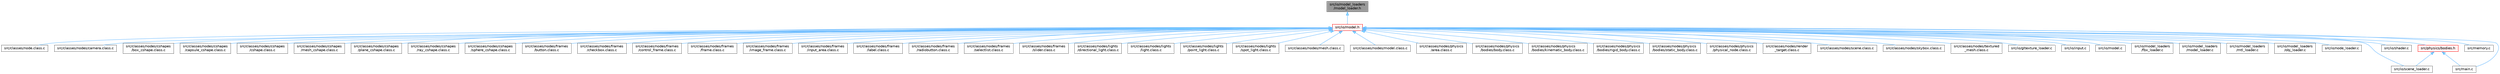 digraph "src/io/model_loaders/model_loader.h"
{
 // LATEX_PDF_SIZE
  bgcolor="transparent";
  edge [fontname=Helvetica,fontsize=10,labelfontname=Helvetica,labelfontsize=10];
  node [fontname=Helvetica,fontsize=10,shape=box,height=0.2,width=0.4];
  Node1 [id="Node000001",label="src/io/model_loaders\l/model_loader.h",height=0.2,width=0.4,color="gray40", fillcolor="grey60", style="filled", fontcolor="black",tooltip="Header file for model loading functions."];
  Node1 -> Node2 [id="edge52_Node000001_Node000002",dir="back",color="steelblue1",style="solid",tooltip=" "];
  Node2 [id="Node000002",label="src/io/model.h",height=0.2,width=0.4,color="red", fillcolor="#FFF0F0", style="filled",URL="$model_8h.html",tooltip="Defines structures and functions for handling 3D models and their properties."];
  Node2 -> Node3 [id="edge53_Node000002_Node000003",dir="back",color="steelblue1",style="solid",tooltip=" "];
  Node3 [id="Node000003",label="src/classes/node.class.c",height=0.2,width=0.4,color="grey40", fillcolor="white", style="filled",URL="$node_8class_8c.html",tooltip="Implementation of the node class for the ProjetSDLOpenGLL2 project."];
  Node2 -> Node4 [id="edge54_Node000002_Node000004",dir="back",color="steelblue1",style="solid",tooltip=" "];
  Node4 [id="Node000004",label="src/classes/nodes/camera.class.c",height=0.2,width=0.4,color="grey40", fillcolor="white", style="filled",URL="$camera_8class_8c.html",tooltip="This file contains the implementation of the Camera class."];
  Node2 -> Node5 [id="edge55_Node000002_Node000005",dir="back",color="steelblue1",style="solid",tooltip=" "];
  Node5 [id="Node000005",label="src/classes/nodes/cshapes\l/box_cshape.class.c",height=0.2,width=0.4,color="grey40", fillcolor="white", style="filled",URL="$box__cshape_8class_8c.html",tooltip="This source file defines the BoxCShape class and its associated methods."];
  Node2 -> Node6 [id="edge56_Node000002_Node000006",dir="back",color="steelblue1",style="solid",tooltip=" "];
  Node6 [id="Node000006",label="src/classes/nodes/cshapes\l/capsule_cshape.class.c",height=0.2,width=0.4,color="grey40", fillcolor="white", style="filled",URL="$capsule__cshape_8class_8c.html",tooltip="This file defines the implementation of the capsule shape class."];
  Node2 -> Node7 [id="edge57_Node000002_Node000007",dir="back",color="steelblue1",style="solid",tooltip=" "];
  Node7 [id="Node000007",label="src/classes/nodes/cshapes\l/cshape.class.c",height=0.2,width=0.4,color="grey40", fillcolor="white", style="filled",URL="$cshape_8class_8c.html",tooltip="This file defines the implementation of various CShape classes."];
  Node2 -> Node8 [id="edge58_Node000002_Node000008",dir="back",color="steelblue1",style="solid",tooltip=" "];
  Node8 [id="Node000008",label="src/classes/nodes/cshapes\l/mesh_cshape.class.c",height=0.2,width=0.4,color="grey40", fillcolor="white", style="filled",URL="$mesh__cshape_8class_8c.html",tooltip="This file defines the implementation of mesh shapes for the project."];
  Node2 -> Node9 [id="edge59_Node000002_Node000009",dir="back",color="steelblue1",style="solid",tooltip=" "];
  Node9 [id="Node000009",label="src/classes/nodes/cshapes\l/plane_cshape.class.c",height=0.2,width=0.4,color="grey40", fillcolor="white", style="filled",URL="$plane__cshape_8class_8c.html",tooltip="This file defines the implementation of a plane shape class."];
  Node2 -> Node10 [id="edge60_Node000002_Node000010",dir="back",color="steelblue1",style="solid",tooltip=" "];
  Node10 [id="Node000010",label="src/classes/nodes/cshapes\l/ray_cshape.class.c",height=0.2,width=0.4,color="grey40", fillcolor="white", style="filled",URL="$ray__cshape_8class_8c.html",tooltip="This file defines the implementation of ray-casting shapes."];
  Node2 -> Node11 [id="edge61_Node000002_Node000011",dir="back",color="steelblue1",style="solid",tooltip=" "];
  Node11 [id="Node000011",label="src/classes/nodes/cshapes\l/sphere_cshape.class.c",height=0.2,width=0.4,color="grey40", fillcolor="white", style="filled",URL="$sphere__cshape_8class_8c.html",tooltip="This file contains the implementation of the SphereCShape class."];
  Node2 -> Node12 [id="edge62_Node000002_Node000012",dir="back",color="steelblue1",style="solid",tooltip=" "];
  Node12 [id="Node000012",label="src/classes/nodes/frames\l/button.class.c",height=0.2,width=0.4,color="grey40", fillcolor="white", style="filled",URL="$button_8class_8c.html",tooltip="This file defines the Button class and its associated methods."];
  Node2 -> Node13 [id="edge63_Node000002_Node000013",dir="back",color="steelblue1",style="solid",tooltip=" "];
  Node13 [id="Node000013",label="src/classes/nodes/frames\l/checkbox.class.c",height=0.2,width=0.4,color="grey40", fillcolor="white", style="filled",URL="$checkbox_8class_8c.html",tooltip="Implementation of the Checkbox class for the GUI framework."];
  Node2 -> Node14 [id="edge64_Node000002_Node000014",dir="back",color="steelblue1",style="solid",tooltip=" "];
  Node14 [id="Node000014",label="src/classes/nodes/frames\l/control_frame.class.c",height=0.2,width=0.4,color="grey40", fillcolor="white", style="filled",URL="$control__frame_8class_8c.html",tooltip="This file defines the implementation of the control frame class."];
  Node2 -> Node15 [id="edge65_Node000002_Node000015",dir="back",color="steelblue1",style="solid",tooltip=" "];
  Node15 [id="Node000015",label="src/classes/nodes/frames\l/frame.class.c",height=0.2,width=0.4,color="grey40", fillcolor="white", style="filled",URL="$frame_8class_8c.html",tooltip="This file defines the implementation of frame-related functionalities."];
  Node2 -> Node16 [id="edge66_Node000002_Node000016",dir="back",color="steelblue1",style="solid",tooltip=" "];
  Node16 [id="Node000016",label="src/classes/nodes/frames\l/image_frame.class.c",height=0.2,width=0.4,color="grey40", fillcolor="white", style="filled",URL="$image__frame_8class_8c.html",tooltip="This file contains the implementation of the ImageFrame class."];
  Node2 -> Node17 [id="edge67_Node000002_Node000017",dir="back",color="steelblue1",style="solid",tooltip=" "];
  Node17 [id="Node000017",label="src/classes/nodes/frames\l/input_area.class.c",height=0.2,width=0.4,color="grey40", fillcolor="white", style="filled",URL="$input__area_8class_8c.html",tooltip="This file defines the InputArea class and its associated methods."];
  Node2 -> Node18 [id="edge68_Node000002_Node000018",dir="back",color="steelblue1",style="solid",tooltip=" "];
  Node18 [id="Node000018",label="src/classes/nodes/frames\l/label.class.c",height=0.2,width=0.4,color="grey40", fillcolor="white", style="filled",URL="$label_8class_8c.html",tooltip="This file defines the Label class and its associated functions."];
  Node2 -> Node19 [id="edge69_Node000002_Node000019",dir="back",color="steelblue1",style="solid",tooltip=" "];
  Node19 [id="Node000019",label="src/classes/nodes/frames\l/radiobutton.class.c",height=0.2,width=0.4,color="grey40", fillcolor="white", style="filled",URL="$radiobutton_8class_8c.html",tooltip="Implementation of the RadioButton class."];
  Node2 -> Node20 [id="edge70_Node000002_Node000020",dir="back",color="steelblue1",style="solid",tooltip=" "];
  Node20 [id="Node000020",label="src/classes/nodes/frames\l/selectlist.class.c",height=0.2,width=0.4,color="grey40", fillcolor="white", style="filled",URL="$selectlist_8class_8c.html",tooltip="This file implements the functionality for a selectable list frame in the application."];
  Node2 -> Node21 [id="edge71_Node000002_Node000021",dir="back",color="steelblue1",style="solid",tooltip=" "];
  Node21 [id="Node000021",label="src/classes/nodes/frames\l/slider.class.c",height=0.2,width=0.4,color="grey40", fillcolor="white", style="filled",URL="$slider_8class_8c.html",tooltip=" "];
  Node2 -> Node22 [id="edge72_Node000002_Node000022",dir="back",color="steelblue1",style="solid",tooltip=" "];
  Node22 [id="Node000022",label="src/classes/nodes/lights\l/directional_light.class.c",height=0.2,width=0.4,color="grey40", fillcolor="white", style="filled",URL="$directional__light_8class_8c.html",tooltip="This file contains the implementation of the directional light class."];
  Node2 -> Node23 [id="edge73_Node000002_Node000023",dir="back",color="steelblue1",style="solid",tooltip=" "];
  Node23 [id="Node000023",label="src/classes/nodes/lights\l/light.class.c",height=0.2,width=0.4,color="grey40", fillcolor="white", style="filled",URL="$light_8class_8c.html",tooltip="This file contains the implementation of the light class for the project."];
  Node2 -> Node24 [id="edge74_Node000002_Node000024",dir="back",color="steelblue1",style="solid",tooltip=" "];
  Node24 [id="Node000024",label="src/classes/nodes/lights\l/point_light.class.c",height=0.2,width=0.4,color="grey40", fillcolor="white", style="filled",URL="$point__light_8class_8c.html",tooltip="This file contains the implementation of the PointLight class."];
  Node2 -> Node25 [id="edge75_Node000002_Node000025",dir="back",color="steelblue1",style="solid",tooltip=" "];
  Node25 [id="Node000025",label="src/classes/nodes/lights\l/spot_light.class.c",height=0.2,width=0.4,color="grey40", fillcolor="white", style="filled",URL="$spot__light_8class_8c.html",tooltip="This file contains the implementation of the SpotLight class."];
  Node2 -> Node26 [id="edge76_Node000002_Node000026",dir="back",color="steelblue1",style="solid",tooltip=" "];
  Node26 [id="Node000026",label="src/classes/nodes/mesh.class.c",height=0.2,width=0.4,color="grey40", fillcolor="white", style="filled",URL="$mesh_8class_8c.html",tooltip="This file defines the implementation of the Mesh class."];
  Node2 -> Node27 [id="edge77_Node000002_Node000027",dir="back",color="steelblue1",style="solid",tooltip=" "];
  Node27 [id="Node000027",label="src/classes/nodes/model.class.c",height=0.2,width=0.4,color="grey40", fillcolor="white", style="filled",URL="$model_8class_8c.html",tooltip="This file contains the implementation of the model class."];
  Node2 -> Node28 [id="edge78_Node000002_Node000028",dir="back",color="steelblue1",style="solid",tooltip=" "];
  Node28 [id="Node000028",label="src/classes/nodes/physics\l/area.class.c",height=0.2,width=0.4,color="grey40", fillcolor="white", style="filled",URL="$area_8class_8c.html",tooltip="This file handles the physics area nodes in the project."];
  Node2 -> Node29 [id="edge79_Node000002_Node000029",dir="back",color="steelblue1",style="solid",tooltip=" "];
  Node29 [id="Node000029",label="src/classes/nodes/physics\l/bodies/body.class.c",height=0.2,width=0.4,color="grey40", fillcolor="white", style="filled",URL="$body_8class_8c.html",tooltip="This file defines the body class for the physics engine."];
  Node2 -> Node30 [id="edge80_Node000002_Node000030",dir="back",color="steelblue1",style="solid",tooltip=" "];
  Node30 [id="Node000030",label="src/classes/nodes/physics\l/bodies/kinematic_body.class.c",height=0.2,width=0.4,color="grey40", fillcolor="white", style="filled",URL="$kinematic__body_8class_8c.html",tooltip="This file defines the implementation of kinematic bodies for the physics engine."];
  Node2 -> Node31 [id="edge81_Node000002_Node000031",dir="back",color="steelblue1",style="solid",tooltip=" "];
  Node31 [id="Node000031",label="src/classes/nodes/physics\l/bodies/rigid_body.class.c",height=0.2,width=0.4,color="grey40", fillcolor="white", style="filled",URL="$rigid__body_8class_8c.html",tooltip="This source file defines the implementation of rigid body physics for the project."];
  Node2 -> Node32 [id="edge82_Node000002_Node000032",dir="back",color="steelblue1",style="solid",tooltip=" "];
  Node32 [id="Node000032",label="src/classes/nodes/physics\l/bodies/static_body.class.c",height=0.2,width=0.4,color="grey40", fillcolor="white", style="filled",URL="$static__body_8class_8c.html",tooltip="This file defines the implementation of static bodies in the physics engine."];
  Node2 -> Node33 [id="edge83_Node000002_Node000033",dir="back",color="steelblue1",style="solid",tooltip=" "];
  Node33 [id="Node000033",label="src/classes/nodes/physics\l/physical_node.class.c",height=0.2,width=0.4,color="grey40", fillcolor="white", style="filled",URL="$physical__node_8class_8c.html",tooltip="This file contains the implementation of the PhysicalNode class."];
  Node2 -> Node34 [id="edge84_Node000002_Node000034",dir="back",color="steelblue1",style="solid",tooltip=" "];
  Node34 [id="Node000034",label="src/classes/nodes/render\l_target.class.c",height=0.2,width=0.4,color="grey40", fillcolor="white", style="filled",URL="$render__target_8class_8c.html",tooltip="Framebuffer class implementation."];
  Node2 -> Node35 [id="edge85_Node000002_Node000035",dir="back",color="steelblue1",style="solid",tooltip=" "];
  Node35 [id="Node000035",label="src/classes/nodes/scene.class.c",height=0.2,width=0.4,color="grey40", fillcolor="white", style="filled",URL="$scene_8class_8c.html",tooltip="This file contains the implementation of the scene class."];
  Node2 -> Node36 [id="edge86_Node000002_Node000036",dir="back",color="steelblue1",style="solid",tooltip=" "];
  Node36 [id="Node000036",label="src/classes/nodes/skybox.class.c",height=0.2,width=0.4,color="grey40", fillcolor="white", style="filled",URL="$skybox_8class_8c.html",tooltip="This file contains the implementation of the Skybox class."];
  Node2 -> Node37 [id="edge87_Node000002_Node000037",dir="back",color="steelblue1",style="solid",tooltip=" "];
  Node37 [id="Node000037",label="src/classes/nodes/textured\l_mesh.class.c",height=0.2,width=0.4,color="grey40", fillcolor="white", style="filled",URL="$textured__mesh_8class_8c.html",tooltip="This file contains the implementation of the TexturedMesh class."];
  Node2 -> Node38 [id="edge88_Node000002_Node000038",dir="back",color="steelblue1",style="solid",tooltip=" "];
  Node38 [id="Node000038",label="src/io/gltexture_loader.c",height=0.2,width=0.4,color="grey40", fillcolor="white", style="filled",URL="$gltexture__loader_8c.html",tooltip=" "];
  Node2 -> Node39 [id="edge89_Node000002_Node000039",dir="back",color="steelblue1",style="solid",tooltip=" "];
  Node39 [id="Node000039",label="src/io/input.c",height=0.2,width=0.4,color="grey40", fillcolor="white", style="filled",URL="$input_8c.html",tooltip=" "];
  Node2 -> Node40 [id="edge90_Node000002_Node000040",dir="back",color="steelblue1",style="solid",tooltip=" "];
  Node40 [id="Node000040",label="src/io/model.c",height=0.2,width=0.4,color="grey40", fillcolor="white", style="filled",URL="$model_8c.html",tooltip=" "];
  Node2 -> Node41 [id="edge91_Node000002_Node000041",dir="back",color="steelblue1",style="solid",tooltip=" "];
  Node41 [id="Node000041",label="src/io/model_loaders\l/fbx_loader.c",height=0.2,width=0.4,color="grey40", fillcolor="white", style="filled",URL="$fbx__loader_8c.html",tooltip=" "];
  Node2 -> Node42 [id="edge92_Node000002_Node000042",dir="back",color="steelblue1",style="solid",tooltip=" "];
  Node42 [id="Node000042",label="src/io/model_loaders\l/model_loader.c",height=0.2,width=0.4,color="grey40", fillcolor="white", style="filled",URL="$model__loader_8c.html",tooltip=" "];
  Node2 -> Node43 [id="edge93_Node000002_Node000043",dir="back",color="steelblue1",style="solid",tooltip=" "];
  Node43 [id="Node000043",label="src/io/model_loaders\l/mtl_loader.c",height=0.2,width=0.4,color="grey40", fillcolor="white", style="filled",URL="$mtl__loader_8c.html",tooltip=" "];
  Node2 -> Node44 [id="edge94_Node000002_Node000044",dir="back",color="steelblue1",style="solid",tooltip=" "];
  Node44 [id="Node000044",label="src/io/model_loaders\l/obj_loader.c",height=0.2,width=0.4,color="grey40", fillcolor="white", style="filled",URL="$obj__loader_8c.html",tooltip=" "];
  Node2 -> Node45 [id="edge95_Node000002_Node000045",dir="back",color="steelblue1",style="solid",tooltip=" "];
  Node45 [id="Node000045",label="src/io/node_loader.c",height=0.2,width=0.4,color="grey40", fillcolor="white", style="filled",URL="$node__loader_8c.html",tooltip=" "];
  Node2 -> Node46 [id="edge96_Node000002_Node000046",dir="back",color="steelblue1",style="solid",tooltip=" "];
  Node46 [id="Node000046",label="src/io/scene_loader.c",height=0.2,width=0.4,color="grey40", fillcolor="white", style="filled",URL="$scene__loader_8c.html",tooltip=" "];
  Node2 -> Node47 [id="edge97_Node000002_Node000047",dir="back",color="steelblue1",style="solid",tooltip=" "];
  Node47 [id="Node000047",label="src/io/shader.c",height=0.2,width=0.4,color="grey40", fillcolor="white", style="filled",URL="$shader_8c.html",tooltip=" "];
  Node2 -> Node48 [id="edge98_Node000002_Node000048",dir="back",color="steelblue1",style="solid",tooltip=" "];
  Node48 [id="Node000048",label="src/main.c",height=0.2,width=0.4,color="grey40", fillcolor="white", style="filled",URL="$main_8c.html",tooltip=" "];
  Node2 -> Node49 [id="edge99_Node000002_Node000049",dir="back",color="steelblue1",style="solid",tooltip=" "];
  Node49 [id="Node000049",label="src/memory.c",height=0.2,width=0.4,color="grey40", fillcolor="white", style="filled",URL="$memory_8c.html",tooltip=" "];
  Node2 -> Node50 [id="edge100_Node000002_Node000050",dir="back",color="steelblue1",style="solid",tooltip=" "];
  Node50 [id="Node000050",label="src/physics/bodies.h",height=0.2,width=0.4,color="red", fillcolor="#FFF0F0", style="filled",URL="$bodies_8h.html",tooltip=" "];
  Node50 -> Node46 [id="edge101_Node000050_Node000046",dir="back",color="steelblue1",style="solid",tooltip=" "];
  Node50 -> Node48 [id="edge102_Node000050_Node000048",dir="back",color="steelblue1",style="solid",tooltip=" "];
}
